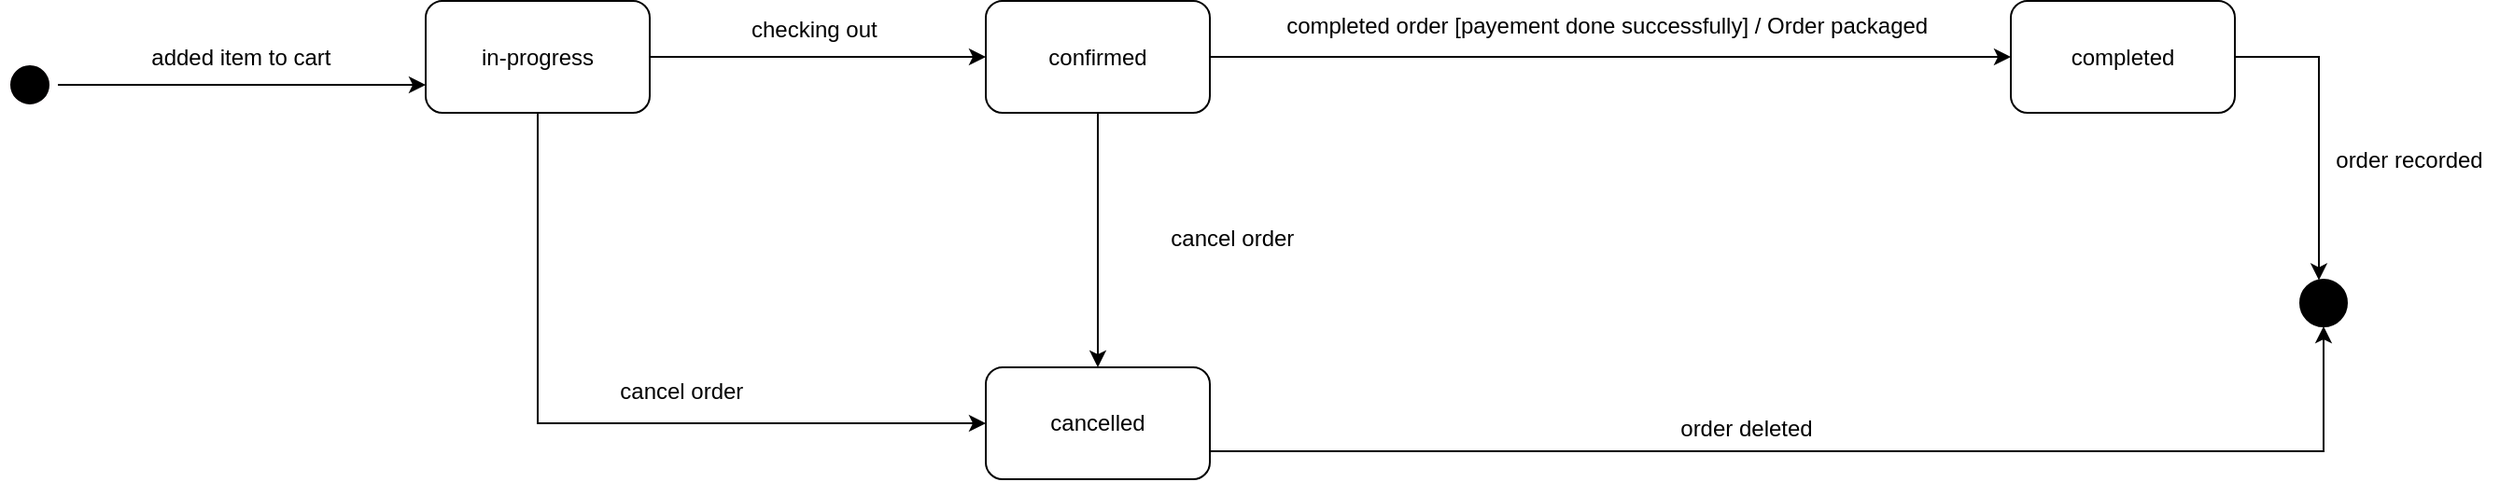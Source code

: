 <mxfile version="16.5.1" type="device"><diagram id="fNguCwJpyuWKtjbUz6jI" name="Page-1"><mxGraphModel dx="1038" dy="649" grid="0" gridSize="10" guides="1" tooltips="1" connect="1" arrows="1" fold="1" page="0" pageScale="1" pageWidth="850" pageHeight="1100" math="0" shadow="0"><root><mxCell id="0"/><mxCell id="1" parent="0"/><mxCell id="NkKERel4FfKLUI0C4NHS-9" style="edgeStyle=orthogonalEdgeStyle;rounded=0;orthogonalLoop=1;jettySize=auto;html=1;exitX=1;exitY=0.5;exitDx=0;exitDy=0;entryX=0;entryY=0.75;entryDx=0;entryDy=0;strokeColor=#000000;" parent="1" source="NkKERel4FfKLUI0C4NHS-1" target="NkKERel4FfKLUI0C4NHS-3" edge="1"><mxGeometry relative="1" as="geometry"><Array as="points"/></mxGeometry></mxCell><mxCell id="NkKERel4FfKLUI0C4NHS-1" value="" style="ellipse;html=1;shape=startState;fillColor=#000000;strokeColor=#FFFCFD;" parent="1" vertex="1"><mxGeometry x="60" y="162.5" width="30" height="30" as="geometry"/></mxCell><mxCell id="NkKERel4FfKLUI0C4NHS-10" style="edgeStyle=orthogonalEdgeStyle;rounded=0;orthogonalLoop=1;jettySize=auto;html=1;exitX=1;exitY=0.5;exitDx=0;exitDy=0;strokeColor=#000000;" parent="1" source="NkKERel4FfKLUI0C4NHS-3" target="NkKERel4FfKLUI0C4NHS-4" edge="1"><mxGeometry relative="1" as="geometry"/></mxCell><mxCell id="NkKERel4FfKLUI0C4NHS-16" style="edgeStyle=orthogonalEdgeStyle;rounded=0;orthogonalLoop=1;jettySize=auto;html=1;strokeColor=#000000;" parent="1" source="NkKERel4FfKLUI0C4NHS-3" target="NkKERel4FfKLUI0C4NHS-6" edge="1"><mxGeometry relative="1" as="geometry"><Array as="points"><mxPoint x="347" y="359"/></Array></mxGeometry></mxCell><mxCell id="NkKERel4FfKLUI0C4NHS-3" value="in-progress" style="rounded=1;whiteSpace=wrap;html=1;" parent="1" vertex="1"><mxGeometry x="287" y="132.5" width="120" height="60" as="geometry"/></mxCell><mxCell id="NkKERel4FfKLUI0C4NHS-11" style="edgeStyle=orthogonalEdgeStyle;rounded=0;orthogonalLoop=1;jettySize=auto;html=1;exitX=1;exitY=0.5;exitDx=0;exitDy=0;entryX=0;entryY=0.5;entryDx=0;entryDy=0;strokeColor=#000000;" parent="1" source="NkKERel4FfKLUI0C4NHS-4" target="NkKERel4FfKLUI0C4NHS-5" edge="1"><mxGeometry relative="1" as="geometry"/></mxCell><mxCell id="NkKERel4FfKLUI0C4NHS-12" style="edgeStyle=orthogonalEdgeStyle;rounded=0;orthogonalLoop=1;jettySize=auto;html=1;exitX=0.5;exitY=1;exitDx=0;exitDy=0;entryX=0.5;entryY=0;entryDx=0;entryDy=0;strokeColor=#000000;" parent="1" source="NkKERel4FfKLUI0C4NHS-4" target="NkKERel4FfKLUI0C4NHS-6" edge="1"><mxGeometry relative="1" as="geometry"/></mxCell><mxCell id="NkKERel4FfKLUI0C4NHS-4" value="confirmed" style="rounded=1;whiteSpace=wrap;html=1;" parent="1" vertex="1"><mxGeometry x="587" y="132.5" width="120" height="60" as="geometry"/></mxCell><mxCell id="NkKERel4FfKLUI0C4NHS-14" style="edgeStyle=orthogonalEdgeStyle;rounded=0;orthogonalLoop=1;jettySize=auto;html=1;strokeColor=#000000;" parent="1" source="NkKERel4FfKLUI0C4NHS-5" target="NkKERel4FfKLUI0C4NHS-8" edge="1"><mxGeometry relative="1" as="geometry"><Array as="points"><mxPoint x="1301" y="163"/></Array></mxGeometry></mxCell><mxCell id="NkKERel4FfKLUI0C4NHS-5" value="completed" style="rounded=1;whiteSpace=wrap;html=1;" parent="1" vertex="1"><mxGeometry x="1136" y="132.5" width="120" height="60" as="geometry"/></mxCell><mxCell id="NkKERel4FfKLUI0C4NHS-15" style="edgeStyle=orthogonalEdgeStyle;rounded=0;orthogonalLoop=1;jettySize=auto;html=1;exitX=1;exitY=0.75;exitDx=0;exitDy=0;entryX=0.5;entryY=1;entryDx=0;entryDy=0;strokeColor=#000000;" parent="1" source="NkKERel4FfKLUI0C4NHS-6" target="NkKERel4FfKLUI0C4NHS-8" edge="1"><mxGeometry relative="1" as="geometry"/></mxCell><mxCell id="NkKERel4FfKLUI0C4NHS-6" value="cancelled" style="rounded=1;whiteSpace=wrap;html=1;" parent="1" vertex="1"><mxGeometry x="587" y="329" width="120" height="60" as="geometry"/></mxCell><mxCell id="NkKERel4FfKLUI0C4NHS-8" value="" style="ellipse;fillColor=strokeColor;strokeColor=#000000;" parent="1" vertex="1"><mxGeometry x="1291" y="282" width="25" height="25" as="geometry"/></mxCell><mxCell id="NkKERel4FfKLUI0C4NHS-18" value="&amp;nbsp;added item to cart" style="text;html=1;align=center;verticalAlign=middle;resizable=0;points=[];autosize=1;strokeColor=none;fillColor=none;" parent="1" vertex="1"><mxGeometry x="131" y="153.5" width="109" height="18" as="geometry"/></mxCell><mxCell id="NkKERel4FfKLUI0C4NHS-21" value="&amp;nbsp;checking out" style="text;html=1;align=center;verticalAlign=middle;resizable=0;points=[];autosize=1;strokeColor=none;fillColor=none;" parent="1" vertex="1"><mxGeometry x="453" y="138.5" width="80" height="18" as="geometry"/></mxCell><mxCell id="NkKERel4FfKLUI0C4NHS-22" value="completed order [payement done successfully] / Order packaged&amp;nbsp;" style="text;html=1;align=center;verticalAlign=middle;resizable=0;points=[];autosize=1;strokeColor=none;fillColor=none;" parent="1" vertex="1"><mxGeometry x="742" y="136.5" width="357" height="18" as="geometry"/></mxCell><mxCell id="NkKERel4FfKLUI0C4NHS-23" value="&amp;nbsp;cancel order" style="text;html=1;align=center;verticalAlign=middle;resizable=0;points=[];autosize=1;strokeColor=none;fillColor=none;" parent="1" vertex="1"><mxGeometry x="382" y="333" width="80" height="18" as="geometry"/></mxCell><mxCell id="NkKERel4FfKLUI0C4NHS-24" value="&amp;nbsp;cancel order" style="text;html=1;align=center;verticalAlign=middle;resizable=0;points=[];autosize=1;strokeColor=none;fillColor=none;rotation=0;" parent="1" vertex="1"><mxGeometry x="677" y="251" width="80" height="18" as="geometry"/></mxCell><mxCell id="NkKERel4FfKLUI0C4NHS-25" value="order deleted" style="text;html=1;align=center;verticalAlign=middle;resizable=0;points=[];autosize=1;strokeColor=none;fillColor=none;" parent="1" vertex="1"><mxGeometry x="949" y="349" width="89" height="26" as="geometry"/></mxCell><mxCell id="NkKERel4FfKLUI0C4NHS-27" value="order recorded" style="text;html=1;align=center;verticalAlign=middle;resizable=0;points=[];autosize=1;strokeColor=none;fillColor=none;" parent="1" vertex="1"><mxGeometry x="1300" y="205" width="97" height="26" as="geometry"/></mxCell></root></mxGraphModel></diagram></mxfile>